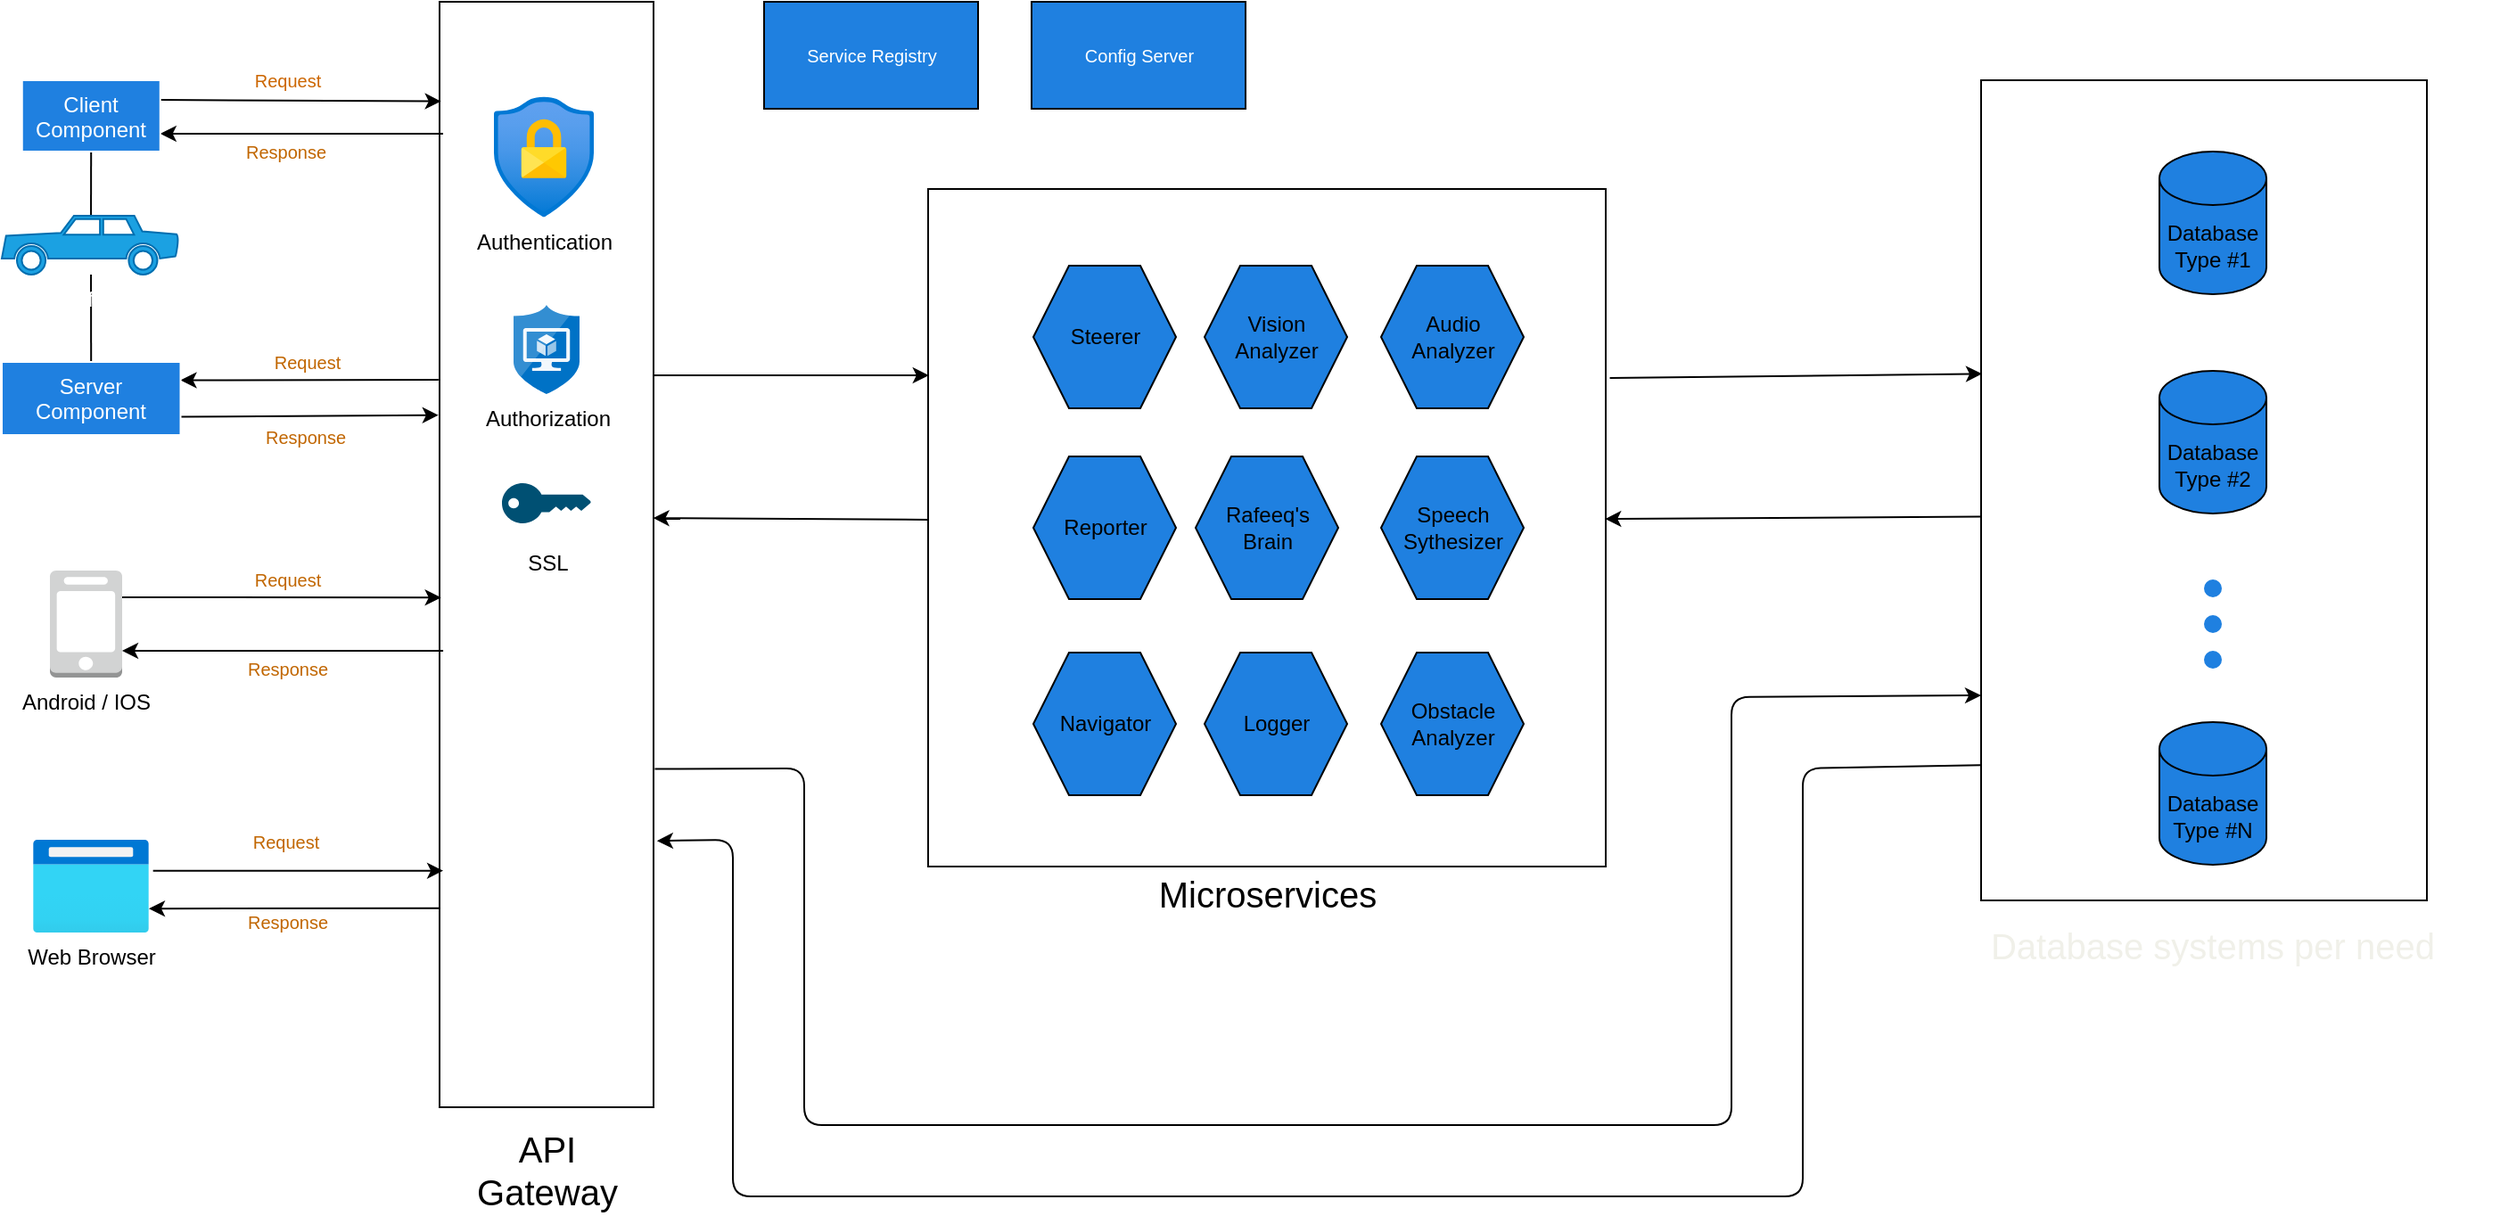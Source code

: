 <mxfile version="26.0.16">
  <diagram id="lFBXlfoR0omOy6iRZDWm" name="Page-1">
    <mxGraphModel dx="1434" dy="844" grid="0" gridSize="10" guides="1" tooltips="1" connect="1" arrows="1" fold="1" page="0" pageScale="1" pageWidth="850" pageHeight="1100" background="none" math="0" shadow="0">
      <root>
        <mxCell id="0" />
        <mxCell id="1" parent="0" />
        <mxCell id="45" style="edgeStyle=none;html=1;exitX=1;exitY=0.25;exitDx=0;exitDy=0;exitPerimeter=0;entryX=0.007;entryY=0.539;entryDx=0;entryDy=0;entryPerimeter=0;fontSize=25;fontColor=#FFFFFF;endArrow=classic;endFill=1;" parent="1" source="2" target="44" edge="1">
          <mxGeometry relative="1" as="geometry" />
        </mxCell>
        <mxCell id="46" value="Request" style="edgeLabel;html=1;align=center;verticalAlign=middle;resizable=0;points=[];fontSize=10;fontColor=#c16600;" parent="45" vertex="1" connectable="0">
          <mxGeometry x="0.321" y="-2" relative="1" as="geometry">
            <mxPoint x="-26" y="-12" as="offset" />
          </mxGeometry>
        </mxCell>
        <mxCell id="47" style="edgeStyle=none;html=1;exitX=0.017;exitY=0.587;exitDx=0;exitDy=0;exitPerimeter=0;entryX=1;entryY=0.75;entryDx=0;entryDy=0;entryPerimeter=0;fontSize=10;fontColor=#FFFFFF;endArrow=classic;endFill=1;" parent="1" source="44" target="2" edge="1">
          <mxGeometry relative="1" as="geometry" />
        </mxCell>
        <mxCell id="48" value="Response" style="edgeLabel;html=1;align=center;verticalAlign=middle;resizable=0;points=[];fontSize=10;fontColor=#c16600;" parent="47" vertex="1" connectable="0">
          <mxGeometry x="-0.172" y="3" relative="1" as="geometry">
            <mxPoint x="-13" y="7" as="offset" />
          </mxGeometry>
        </mxCell>
        <mxCell id="2" value="Android / IOS" style="outlineConnect=0;dashed=0;verticalLabelPosition=bottom;verticalAlign=top;align=center;html=1;shape=mxgraph.aws3.mobile_client;fillColor=#D2D3D3;gradientColor=none;" parent="1" vertex="1">
          <mxGeometry x="217" y="529" width="40.5" height="60" as="geometry" />
        </mxCell>
        <mxCell id="5" value="Web Browser" style="aspect=fixed;html=1;points=[];align=center;image;fontSize=12;image=img/lib/azure2/general/Browser.svg;" parent="1" vertex="1">
          <mxGeometry x="207.5" y="680" width="65" height="52" as="geometry" />
        </mxCell>
        <mxCell id="68" value="" style="edgeStyle=none;html=1;fontSize=10;fontColor=#FFFFFF;endArrow=none;endFill=0;" parent="1" source="28" target="67" edge="1">
          <mxGeometry relative="1" as="geometry" />
        </mxCell>
        <mxCell id="70" value="" style="edgeStyle=none;html=1;fontSize=10;fontColor=#FFFFFF;endArrow=none;endFill=0;" parent="1" source="28" target="69" edge="1">
          <mxGeometry relative="1" as="geometry" />
        </mxCell>
        <mxCell id="28" value="&amp;nbsp;Rafeeq" style="shape=mxgraph.signs.transportation.car_2;html=1;pointerEvents=1;fillColor=#1ba1e2;strokeColor=#006EAF;verticalLabelPosition=bottom;verticalAlign=top;align=center;fillStyle=solid;fontColor=#ffffff;" parent="1" vertex="1">
          <mxGeometry x="190" y="330" width="100" height="33" as="geometry" />
        </mxCell>
        <mxCell id="103" style="edgeStyle=none;html=1;entryX=0.001;entryY=0.275;entryDx=0;entryDy=0;entryPerimeter=0;exitX=1.002;exitY=0.338;exitDx=0;exitDy=0;exitPerimeter=0;" parent="1" source="44" target="100" edge="1">
          <mxGeometry relative="1" as="geometry">
            <mxPoint x="567.5" y="420" as="sourcePoint" />
          </mxGeometry>
        </mxCell>
        <mxCell id="44" value="" style="rounded=0;whiteSpace=wrap;html=1;labelBackgroundColor=none;fontColor=#FFFFFF;fontSize=25;fillColor=none;" parent="1" vertex="1">
          <mxGeometry x="435.5" y="210" width="120" height="620" as="geometry" />
        </mxCell>
        <mxCell id="49" style="edgeStyle=none;html=1;exitX=1.036;exitY=0.335;exitDx=0;exitDy=0;exitPerimeter=0;entryX=0.017;entryY=0.786;entryDx=0;entryDy=0;entryPerimeter=0;fontSize=25;fontColor=#FFFFFF;endArrow=classic;endFill=1;" parent="1" source="5" target="44" edge="1">
          <mxGeometry relative="1" as="geometry">
            <mxPoint x="255.46" y="798.88" as="sourcePoint" />
            <mxPoint x="396.3" y="799.06" as="targetPoint" />
          </mxGeometry>
        </mxCell>
        <mxCell id="50" value="Request" style="edgeLabel;html=1;align=center;verticalAlign=middle;resizable=0;points=[];fontSize=10;fontColor=#c16600;" parent="49" vertex="1" connectable="0">
          <mxGeometry x="0.321" y="-2" relative="1" as="geometry">
            <mxPoint x="-34" y="-19" as="offset" />
          </mxGeometry>
        </mxCell>
        <mxCell id="51" style="edgeStyle=none;html=1;exitX=-0.002;exitY=0.82;exitDx=0;exitDy=0;exitPerimeter=0;entryX=1;entryY=0.742;entryDx=0;entryDy=0;entryPerimeter=0;fontSize=10;fontColor=#FFFFFF;endArrow=classic;endFill=1;" parent="1" source="44" target="5" edge="1">
          <mxGeometry relative="1" as="geometry">
            <mxPoint x="397.5" y="828.82" as="sourcePoint" />
            <mxPoint x="255.46" y="828.88" as="targetPoint" />
          </mxGeometry>
        </mxCell>
        <mxCell id="52" value="Response" style="edgeLabel;html=1;align=center;verticalAlign=middle;resizable=0;points=[];fontSize=10;fontColor=#c16600;" parent="51" vertex="1" connectable="0">
          <mxGeometry x="-0.172" y="3" relative="1" as="geometry">
            <mxPoint x="-18" y="4" as="offset" />
          </mxGeometry>
        </mxCell>
        <mxCell id="53" style="edgeStyle=none;html=1;fontSize=10;fontColor=#FFFFFF;endArrow=classic;endFill=1;exitX=1;exitY=0.75;exitDx=0;exitDy=0;entryX=-0.005;entryY=0.403;entryDx=0;entryDy=0;entryPerimeter=0;" parent="1" source="69" edge="1">
          <mxGeometry relative="1" as="geometry">
            <mxPoint x="197.5" y="372" as="sourcePoint" />
            <mxPoint x="434.9" y="441.86" as="targetPoint" />
            <Array as="points" />
          </mxGeometry>
        </mxCell>
        <mxCell id="54" value="Response" style="edgeLabel;html=1;align=center;verticalAlign=middle;resizable=0;points=[];fontSize=10;fontColor=#c16600;" parent="53" vertex="1" connectable="0">
          <mxGeometry x="-0.172" y="3" relative="1" as="geometry">
            <mxPoint x="10" y="14" as="offset" />
          </mxGeometry>
        </mxCell>
        <mxCell id="55" style="edgeStyle=none;html=1;entryX=1;entryY=0.25;entryDx=0;entryDy=0;fontSize=25;fontColor=#FFFFFF;endArrow=classic;endFill=1;exitX=-0.005;exitY=0.371;exitDx=0;exitDy=0;exitPerimeter=0;" parent="1" target="69" edge="1">
          <mxGeometry relative="1" as="geometry">
            <mxPoint x="434.9" y="422.02" as="sourcePoint" />
            <mxPoint x="237.5" y="394.44" as="targetPoint" />
            <Array as="points" />
          </mxGeometry>
        </mxCell>
        <mxCell id="56" value="Request" style="edgeLabel;html=1;align=center;verticalAlign=middle;resizable=0;points=[];fontSize=10;fontColor=#c16600;" parent="55" vertex="1" connectable="0">
          <mxGeometry x="0.321" y="-2" relative="1" as="geometry">
            <mxPoint x="21" y="-8" as="offset" />
          </mxGeometry>
        </mxCell>
        <mxCell id="59" style="edgeStyle=none;html=1;exitX=1;exitY=0.5;exitDx=0;exitDy=0;fontSize=25;fontColor=#FFFFFF;endArrow=classic;endFill=1;entryX=0.007;entryY=0.082;entryDx=0;entryDy=0;entryPerimeter=0;" parent="1" edge="1">
          <mxGeometry relative="1" as="geometry">
            <mxPoint x="278.88" y="265" as="sourcePoint" />
            <mxPoint x="436.34" y="265.84" as="targetPoint" />
            <Array as="points" />
          </mxGeometry>
        </mxCell>
        <mxCell id="60" value="Request" style="edgeLabel;html=1;align=center;verticalAlign=middle;resizable=0;points=[];fontSize=10;fontColor=#CC6600;labelBackgroundColor=none;" parent="59" vertex="1" connectable="0">
          <mxGeometry x="0.321" y="-2" relative="1" as="geometry">
            <mxPoint x="-33" y="-14" as="offset" />
          </mxGeometry>
        </mxCell>
        <mxCell id="61" style="edgeStyle=none;html=1;entryX=1;entryY=0.75;entryDx=0;entryDy=0;fontSize=10;fontColor=#FFFFFF;endArrow=classic;endFill=1;" parent="1" target="67" edge="1">
          <mxGeometry relative="1" as="geometry">
            <mxPoint x="437.5" y="284" as="sourcePoint" />
            <mxPoint x="272.5" y="307.777" as="targetPoint" />
            <Array as="points" />
          </mxGeometry>
        </mxCell>
        <mxCell id="62" value="Response" style="edgeLabel;html=1;align=center;verticalAlign=middle;resizable=0;points=[];fontSize=10;fontColor=#c16600;labelBackgroundColor=none;" parent="61" vertex="1" connectable="0">
          <mxGeometry x="-0.172" y="3" relative="1" as="geometry">
            <mxPoint x="-23" y="7" as="offset" />
          </mxGeometry>
        </mxCell>
        <mxCell id="67" value="Client Component" style="whiteSpace=wrap;html=1;verticalAlign=top;fillColor=#1f80e0;strokeColor=#FFFFFF;fontColor=#ffffff;fillStyle=solid;labelBackgroundColor=none;labelBorderColor=none;" parent="1" vertex="1">
          <mxGeometry x="201.38" y="254" width="77.5" height="40" as="geometry" />
        </mxCell>
        <mxCell id="69" value="Server Component" style="whiteSpace=wrap;html=1;verticalAlign=top;fillColor=#1f80e0;strokeColor=#FFFFFF;fontColor=#ffffff;fillStyle=solid;labelBackgroundColor=none;" parent="1" vertex="1">
          <mxGeometry x="190" y="412" width="100.25" height="41" as="geometry" />
        </mxCell>
        <mxCell id="86" value="Service Registry" style="rounded=0;whiteSpace=wrap;html=1;labelBackgroundColor=none;fontSize=10;fontColor=#FFFFFF;fillColor=#1F80E0;" parent="1" vertex="1">
          <mxGeometry x="617.5" y="210" width="120" height="60" as="geometry" />
        </mxCell>
        <mxCell id="98" value="Config Server" style="rounded=0;whiteSpace=wrap;html=1;labelBackgroundColor=none;fontSize=10;fontColor=#FFFFFF;fillColor=#1f80e0;" parent="1" vertex="1">
          <mxGeometry x="767.5" y="210" width="120" height="60" as="geometry" />
        </mxCell>
        <mxCell id="102" value="" style="group;fontSize=20;labelBackgroundColor=none;fontColor=none;noLabel=1;" parent="1" vertex="1" connectable="0">
          <mxGeometry x="709.5" y="315" width="380" height="410" as="geometry" />
        </mxCell>
        <mxCell id="100" value="" style="whiteSpace=wrap;html=1;aspect=fixed;fillColor=none;" parent="102" vertex="1">
          <mxGeometry width="380" height="380" as="geometry" />
        </mxCell>
        <mxCell id="6" value="Vision Analyzer" style="shape=hexagon;perimeter=hexagonPerimeter2;whiteSpace=wrap;html=1;fixedSize=1;rotation=0;fillColor=#1f80e0;" parent="102" vertex="1">
          <mxGeometry x="155" y="43" width="80" height="80" as="geometry" />
        </mxCell>
        <mxCell id="7" value="Audio Analyzer" style="shape=hexagon;perimeter=hexagonPerimeter2;whiteSpace=wrap;html=1;fixedSize=1;rotation=0;fillColor=#1f80e0;" parent="102" vertex="1">
          <mxGeometry x="254" y="43" width="80" height="80" as="geometry" />
        </mxCell>
        <mxCell id="10" value="Obstacle Analyzer" style="shape=hexagon;perimeter=hexagonPerimeter2;whiteSpace=wrap;html=1;fixedSize=1;rotation=0;fillColor=#1f80e0;" parent="102" vertex="1">
          <mxGeometry x="254" y="260" width="80" height="80" as="geometry" />
        </mxCell>
        <mxCell id="11" value="Rafeeq&#39;s Brain" style="shape=hexagon;perimeter=hexagonPerimeter2;whiteSpace=wrap;html=1;fixedSize=1;rotation=0;fillColor=#1f80e0;" parent="102" vertex="1">
          <mxGeometry x="150" y="150" width="80" height="80" as="geometry" />
        </mxCell>
        <mxCell id="40" value="Logger" style="shape=hexagon;perimeter=hexagonPerimeter2;whiteSpace=wrap;html=1;fixedSize=1;rotation=0;fillColor=#1f80e0;" parent="102" vertex="1">
          <mxGeometry x="155" y="260" width="80" height="80" as="geometry" />
        </mxCell>
        <mxCell id="41" value="Reporter" style="shape=hexagon;perimeter=hexagonPerimeter2;whiteSpace=wrap;html=1;fixedSize=1;rotation=0;fillColor=#1f80e0;" parent="102" vertex="1">
          <mxGeometry x="59" y="150" width="80" height="80" as="geometry" />
        </mxCell>
        <mxCell id="42" value="Steerer" style="shape=hexagon;perimeter=hexagonPerimeter2;whiteSpace=wrap;html=1;fixedSize=1;rotation=0;fillColor=#1f80e0;" parent="102" vertex="1">
          <mxGeometry x="59" y="43" width="80" height="80" as="geometry" />
        </mxCell>
        <mxCell id="43" value="Speech Sythesizer" style="shape=hexagon;perimeter=hexagonPerimeter2;whiteSpace=wrap;html=1;fixedSize=1;rotation=0;fillColor=#1f80e0;" parent="102" vertex="1">
          <mxGeometry x="254" y="150" width="80" height="80" as="geometry" />
        </mxCell>
        <mxCell id="58" value="Navigator" style="shape=hexagon;perimeter=hexagonPerimeter2;whiteSpace=wrap;html=1;fixedSize=1;rotation=0;fillColor=#1f80e0;" parent="102" vertex="1">
          <mxGeometry x="59" y="260" width="80" height="80" as="geometry" />
        </mxCell>
        <mxCell id="101" value="&lt;font style=&quot;font-size: 20px;&quot;&gt;Microservices&lt;/font&gt;" style="text;html=1;strokeColor=none;fillColor=none;align=center;verticalAlign=middle;whiteSpace=wrap;rounded=0;fontColor=default;" parent="102" vertex="1">
          <mxGeometry x="115" y="380" width="150" height="30" as="geometry" />
        </mxCell>
        <mxCell id="104" style="edgeStyle=none;html=1;exitX=0.001;exitY=0.488;exitDx=0;exitDy=0;exitPerimeter=0;entryX=0.998;entryY=0.467;entryDx=0;entryDy=0;entryPerimeter=0;" parent="1" source="100" target="44" edge="1">
          <mxGeometry relative="1" as="geometry">
            <mxPoint x="565.5" y="513.22" as="sourcePoint" />
            <mxPoint x="577.5" y="500" as="targetPoint" />
          </mxGeometry>
        </mxCell>
        <mxCell id="105" style="edgeStyle=none;html=1;entryX=0.002;entryY=0.358;entryDx=0;entryDy=0;entryPerimeter=0;exitX=1.006;exitY=0.279;exitDx=0;exitDy=0;exitPerimeter=0;" parent="1" source="100" target="94" edge="1">
          <mxGeometry relative="1" as="geometry">
            <mxPoint x="1067.5" y="740" as="sourcePoint" />
            <mxPoint x="1328.36" y="740.58" as="targetPoint" />
          </mxGeometry>
        </mxCell>
        <mxCell id="106" style="edgeStyle=none;html=1;exitX=0.001;exitY=0.532;exitDx=0;exitDy=0;entryX=0.999;entryY=0.487;entryDx=0;entryDy=0;exitPerimeter=0;entryPerimeter=0;" parent="1" source="94" target="100" edge="1">
          <mxGeometry relative="1" as="geometry">
            <mxPoint x="1339.5" y="850.76" as="sourcePoint" />
            <mxPoint x="1079.5" y="850.76" as="targetPoint" />
          </mxGeometry>
        </mxCell>
        <mxCell id="107" value="" style="group;labelBackgroundColor=none;fontColor=none;noLabel=1;" parent="1" vertex="1" connectable="0">
          <mxGeometry x="1260" y="254" width="330" height="500" as="geometry" />
        </mxCell>
        <mxCell id="94" value="" style="rounded=0;whiteSpace=wrap;html=1;labelBackgroundColor=none;fontSize=10;fontColor=#FFFFFF;fillColor=none;movable=1;resizable=1;rotatable=1;deletable=1;editable=1;connectable=1;" parent="107" vertex="1">
          <mxGeometry x="40" width="250" height="460" as="geometry" />
        </mxCell>
        <mxCell id="12" value="Database Type #1" style="shape=cylinder3;whiteSpace=wrap;html=1;boundedLbl=1;backgroundOutline=1;size=15;fillColor=#1f80e0;" parent="107" vertex="1">
          <mxGeometry x="140" y="40" width="60" height="80" as="geometry" />
        </mxCell>
        <mxCell id="87" value="Database Type #2" style="shape=cylinder3;whiteSpace=wrap;html=1;boundedLbl=1;backgroundOutline=1;size=15;fillColor=#1f80e0;" parent="107" vertex="1">
          <mxGeometry x="140" y="163" width="60" height="80" as="geometry" />
        </mxCell>
        <mxCell id="88" value="Database Type #N" style="shape=cylinder3;whiteSpace=wrap;html=1;boundedLbl=1;backgroundOutline=1;size=15;fillColor=#1f80e0;" parent="107" vertex="1">
          <mxGeometry x="140" y="360" width="60" height="80" as="geometry" />
        </mxCell>
        <mxCell id="92" value="" style="group;rotation=90;fillColor=default;" parent="107" vertex="1" connectable="0">
          <mxGeometry x="145" y="300" width="50" height="10" as="geometry" />
        </mxCell>
        <mxCell id="89" value="" style="shape=ellipse;fillColor=#1f80e0;strokeColor=none;html=1;labelBackgroundColor=none;fontSize=10;fontColor=#FFFFFF;rotation=90;" parent="92" vertex="1">
          <mxGeometry x="20" y="-20" width="10" height="10" as="geometry" />
        </mxCell>
        <mxCell id="90" value="" style="shape=ellipse;fillColor=#1f80e0;strokeColor=none;html=1;labelBackgroundColor=none;fontSize=10;fontColor=#FFFFFF;rotation=90;" parent="92" vertex="1">
          <mxGeometry x="20" width="10" height="10" as="geometry" />
        </mxCell>
        <mxCell id="91" value="" style="shape=ellipse;fillColor=#1f80e0;strokeColor=none;html=1;labelBackgroundColor=none;fontSize=10;fontColor=#FFFFFF;rotation=90;" parent="92" vertex="1">
          <mxGeometry x="20" y="20" width="10" height="10" as="geometry" />
        </mxCell>
        <mxCell id="114" value="&lt;span style=&quot;font-size: 20px;&quot;&gt;Database systems per need&lt;/span&gt;" style="text;html=1;strokeColor=none;fillColor=none;align=center;verticalAlign=middle;whiteSpace=wrap;rounded=0;labelBackgroundColor=none;fontColor=#f0f0e9;" parent="107" vertex="1">
          <mxGeometry x="30" y="470" width="280" height="30" as="geometry" />
        </mxCell>
        <mxCell id="108" value="API Gateway" style="text;html=1;strokeColor=none;fillColor=none;align=center;verticalAlign=middle;whiteSpace=wrap;rounded=0;fontSize=20;labelBackgroundColor=none;" parent="1" vertex="1">
          <mxGeometry x="448.5" y="840" width="94" height="50" as="geometry" />
        </mxCell>
        <mxCell id="109" value="&lt;span style=&quot;font-size: 12px;&quot;&gt;SSL&lt;/span&gt;" style="points=[[0,0.5,0],[0.24,0,0],[0.5,0.28,0],[0.995,0.475,0],[0.5,0.72,0],[0.24,1,0]];verticalLabelPosition=bottom;html=1;verticalAlign=top;aspect=fixed;align=center;pointerEvents=1;shape=mxgraph.cisco19.key;fillColor=#005073;strokeColor=none;fontSize=20;" parent="1" vertex="1">
          <mxGeometry x="470.5" y="480" width="50" height="22.5" as="geometry" />
        </mxCell>
        <mxCell id="110" value="Authentication" style="aspect=fixed;html=1;points=[];align=center;image;fontSize=12;image=img/lib/azure2/security/Conditional_Access.svg;fillColor=none;imageBackground=none;fillStyle=hatch;imageBorder=none;" parent="1" vertex="1">
          <mxGeometry x="466" y="263" width="56.0" height="68" as="geometry" />
        </mxCell>
        <mxCell id="111" value="Authorization" style="aspect=fixed;html=1;points=[];align=center;image;fontSize=12;image=img/lib/mscae/Application_Security_Groups.svg;fillStyle=hatch;fillColor=none;" parent="1" vertex="1">
          <mxGeometry x="477" y="380" width="37" height="50" as="geometry" />
        </mxCell>
        <mxCell id="112" style="edgeStyle=none;html=1;entryX=0;entryY=0.75;entryDx=0;entryDy=0;exitX=1.006;exitY=0.694;exitDx=0;exitDy=0;exitPerimeter=0;" parent="1" source="44" target="94" edge="1">
          <mxGeometry relative="1" as="geometry">
            <mxPoint x="559" y="642" as="sourcePoint" />
            <mxPoint x="976.81" y="850.0" as="targetPoint" />
            <Array as="points">
              <mxPoint x="640" y="640" />
              <mxPoint x="640" y="840" />
              <mxPoint x="1160" y="840" />
              <mxPoint x="1160" y="600" />
            </Array>
          </mxGeometry>
        </mxCell>
        <mxCell id="113" style="edgeStyle=none;html=1;exitX=0;exitY=0.835;exitDx=0;exitDy=0;exitPerimeter=0;entryX=1.016;entryY=0.759;entryDx=0;entryDy=0;entryPerimeter=0;" parent="1" source="94" target="44" edge="1">
          <mxGeometry relative="1" as="geometry">
            <mxPoint x="976.81" y="930.94" as="sourcePoint" />
            <mxPoint x="822.19" y="930.04" as="targetPoint" />
            <Array as="points">
              <mxPoint x="1200" y="640" />
              <mxPoint x="1200" y="880" />
              <mxPoint x="600" y="880" />
              <mxPoint x="600" y="680" />
            </Array>
          </mxGeometry>
        </mxCell>
      </root>
    </mxGraphModel>
  </diagram>
</mxfile>
